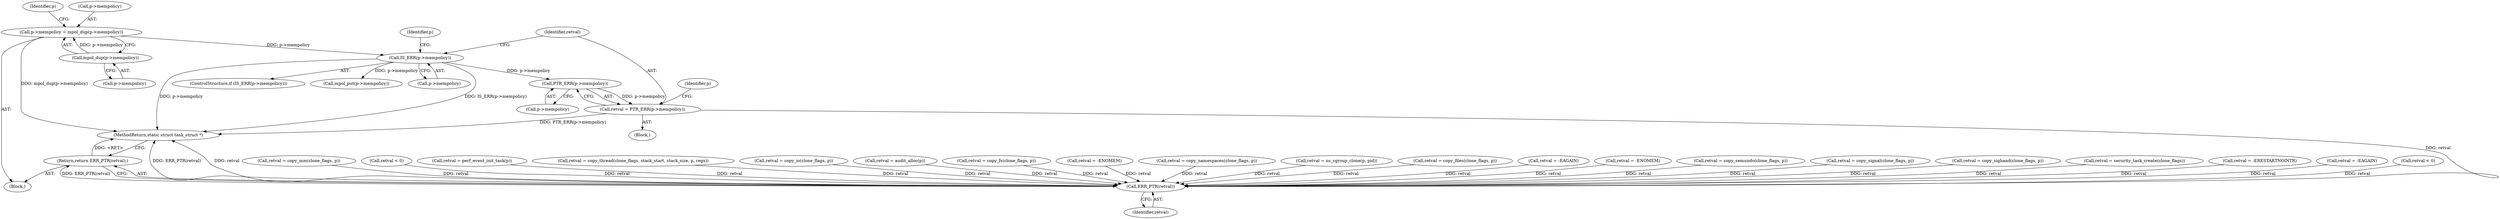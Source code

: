 digraph "0_linux_b69f2292063d2caf37ca9aec7d63ded203701bf3_1@pointer" {
"1000436" [label="(Call,PTR_ERR(p->mempolicy))"];
"1000429" [label="(Call,IS_ERR(p->mempolicy))"];
"1000420" [label="(Call,p->mempolicy = mpol_dup(p->mempolicy))"];
"1000424" [label="(Call,mpol_dup(p->mempolicy))"];
"1000434" [label="(Call,retval = PTR_ERR(p->mempolicy))"];
"1001149" [label="(Call,ERR_PTR(retval))"];
"1001148" [label="(Return,return ERR_PTR(retval);)"];
"1000595" [label="(Call,retval = copy_mm(clone_flags, p))"];
"1000430" [label="(Call,p->mempolicy)"];
"1000274" [label="(Call,retval < 0)"];
"1000546" [label="(Call,retval = perf_event_init_task(p))"];
"1000615" [label="(Call,retval = copy_thread(clone_flags, stack_start, stack_size, p, regs))"];
"1000433" [label="(Block,)"];
"1000424" [label="(Call,mpol_dup(p->mempolicy))"];
"1000609" [label="(Call,retval = copy_io(clone_flags, p))"];
"1000554" [label="(Call,retval = audit_alloc(p))"];
"1000130" [label="(Block,)"];
"1000425" [label="(Call,p->mempolicy)"];
"1001148" [label="(Return,return ERR_PTR(retval);)"];
"1001151" [label="(MethodReturn,static struct task_struct *)"];
"1000447" [label="(Identifier,p)"];
"1000435" [label="(Identifier,retval)"];
"1000437" [label="(Call,p->mempolicy)"];
"1001150" [label="(Identifier,retval)"];
"1001149" [label="(Call,ERR_PTR(retval))"];
"1000574" [label="(Call,retval = copy_fs(clone_flags, p))"];
"1000200" [label="(Call,retval = -ENOMEM)"];
"1000602" [label="(Call,retval = copy_namespaces(clone_flags, p))"];
"1000699" [label="(Call,retval = ns_cgroup_clone(p, pid))"];
"1000567" [label="(Call,retval = copy_files(clone_flags, p))"];
"1000278" [label="(Call,retval = -EAGAIN)"];
"1000429" [label="(Call,IS_ERR(p->mempolicy))"];
"1000632" [label="(Call,retval = -ENOMEM)"];
"1000428" [label="(ControlStructure,if (IS_ERR(p->mempolicy)))"];
"1000560" [label="(Call,retval = copy_semundo(clone_flags, p))"];
"1000588" [label="(Call,retval = copy_signal(clone_flags, p))"];
"1001115" [label="(Call,mpol_put(p->mempolicy))"];
"1000442" [label="(Identifier,p)"];
"1000581" [label="(Call,retval = copy_sighand(clone_flags, p))"];
"1000431" [label="(Identifier,p)"];
"1000193" [label="(Call,retval = security_task_create(clone_flags))"];
"1000436" [label="(Call,PTR_ERR(p->mempolicy))"];
"1000434" [label="(Call,retval = PTR_ERR(p->mempolicy))"];
"1000905" [label="(Call,retval = -ERESTARTNOINTR)"];
"1000421" [label="(Call,p->mempolicy)"];
"1000226" [label="(Call,retval = -EAGAIN)"];
"1000420" [label="(Call,p->mempolicy = mpol_dup(p->mempolicy))"];
"1000662" [label="(Call,retval < 0)"];
"1000436" -> "1000434"  [label="AST: "];
"1000436" -> "1000437"  [label="CFG: "];
"1000437" -> "1000436"  [label="AST: "];
"1000434" -> "1000436"  [label="CFG: "];
"1000436" -> "1000434"  [label="DDG: p->mempolicy"];
"1000429" -> "1000436"  [label="DDG: p->mempolicy"];
"1000429" -> "1000428"  [label="AST: "];
"1000429" -> "1000430"  [label="CFG: "];
"1000430" -> "1000429"  [label="AST: "];
"1000435" -> "1000429"  [label="CFG: "];
"1000447" -> "1000429"  [label="CFG: "];
"1000429" -> "1001151"  [label="DDG: p->mempolicy"];
"1000429" -> "1001151"  [label="DDG: IS_ERR(p->mempolicy)"];
"1000420" -> "1000429"  [label="DDG: p->mempolicy"];
"1000429" -> "1001115"  [label="DDG: p->mempolicy"];
"1000420" -> "1000130"  [label="AST: "];
"1000420" -> "1000424"  [label="CFG: "];
"1000421" -> "1000420"  [label="AST: "];
"1000424" -> "1000420"  [label="AST: "];
"1000431" -> "1000420"  [label="CFG: "];
"1000420" -> "1001151"  [label="DDG: mpol_dup(p->mempolicy)"];
"1000424" -> "1000420"  [label="DDG: p->mempolicy"];
"1000424" -> "1000425"  [label="CFG: "];
"1000425" -> "1000424"  [label="AST: "];
"1000434" -> "1000433"  [label="AST: "];
"1000435" -> "1000434"  [label="AST: "];
"1000442" -> "1000434"  [label="CFG: "];
"1000434" -> "1001151"  [label="DDG: PTR_ERR(p->mempolicy)"];
"1000434" -> "1001149"  [label="DDG: retval"];
"1001149" -> "1001148"  [label="AST: "];
"1001149" -> "1001150"  [label="CFG: "];
"1001150" -> "1001149"  [label="AST: "];
"1001148" -> "1001149"  [label="CFG: "];
"1001149" -> "1001151"  [label="DDG: retval"];
"1001149" -> "1001151"  [label="DDG: ERR_PTR(retval)"];
"1001149" -> "1001148"  [label="DDG: ERR_PTR(retval)"];
"1000574" -> "1001149"  [label="DDG: retval"];
"1000699" -> "1001149"  [label="DDG: retval"];
"1000905" -> "1001149"  [label="DDG: retval"];
"1000632" -> "1001149"  [label="DDG: retval"];
"1000581" -> "1001149"  [label="DDG: retval"];
"1000546" -> "1001149"  [label="DDG: retval"];
"1000602" -> "1001149"  [label="DDG: retval"];
"1000278" -> "1001149"  [label="DDG: retval"];
"1000560" -> "1001149"  [label="DDG: retval"];
"1000588" -> "1001149"  [label="DDG: retval"];
"1000193" -> "1001149"  [label="DDG: retval"];
"1000200" -> "1001149"  [label="DDG: retval"];
"1000226" -> "1001149"  [label="DDG: retval"];
"1000662" -> "1001149"  [label="DDG: retval"];
"1000274" -> "1001149"  [label="DDG: retval"];
"1000567" -> "1001149"  [label="DDG: retval"];
"1000609" -> "1001149"  [label="DDG: retval"];
"1000615" -> "1001149"  [label="DDG: retval"];
"1000554" -> "1001149"  [label="DDG: retval"];
"1000595" -> "1001149"  [label="DDG: retval"];
"1001148" -> "1000130"  [label="AST: "];
"1001151" -> "1001148"  [label="CFG: "];
"1001148" -> "1001151"  [label="DDG: <RET>"];
}
